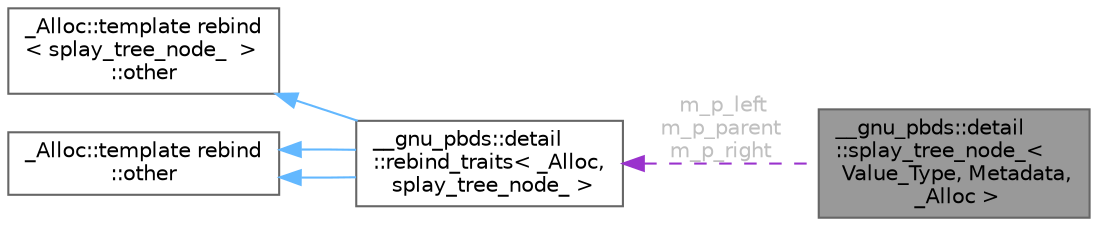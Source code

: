 digraph "__gnu_pbds::detail::splay_tree_node_&lt; Value_Type, Metadata, _Alloc &gt;"
{
 // LATEX_PDF_SIZE
  bgcolor="transparent";
  edge [fontname=Helvetica,fontsize=10,labelfontname=Helvetica,labelfontsize=10];
  node [fontname=Helvetica,fontsize=10,shape=box,height=0.2,width=0.4];
  rankdir="LR";
  Node1 [id="Node000001",label="__gnu_pbds::detail\l::splay_tree_node_\<\l Value_Type, Metadata,\l _Alloc \>",height=0.2,width=0.4,color="gray40", fillcolor="grey60", style="filled", fontcolor="black",tooltip="Node for splay tree."];
  Node2 -> Node1 [id="edge9_Node000001_Node000002",dir="back",color="darkorchid3",style="dashed",tooltip=" ",label=" m_p_left\nm_p_parent\nm_p_right",fontcolor="grey" ];
  Node2 [id="Node000002",label="__gnu_pbds::detail\l::rebind_traits\< _Alloc,\l splay_tree_node_ \>",height=0.2,width=0.4,color="gray40", fillcolor="white", style="filled",URL="$struct____gnu__pbds_1_1detail_1_1rebind__traits.html",tooltip=" "];
  Node3 -> Node2 [id="edge10_Node000002_Node000003",dir="back",color="steelblue1",style="solid",tooltip=" "];
  Node3 [id="Node000003",label="_Alloc::template rebind\l\< splay_tree_node_  \>\l::other",height=0.2,width=0.4,color="gray40", fillcolor="white", style="filled",tooltip=" "];
  Node4 -> Node2 [id="edge11_Node000002_Node000004",dir="back",color="steelblue1",style="solid",tooltip=" "];
  Node4 [id="Node000004",label="_Alloc::template rebind\l::other",height=0.2,width=0.4,color="gray40", fillcolor="white", style="filled",tooltip=" "];
  Node4 -> Node2 [id="edge12_Node000002_Node000004",dir="back",color="steelblue1",style="solid",tooltip=" "];
}
